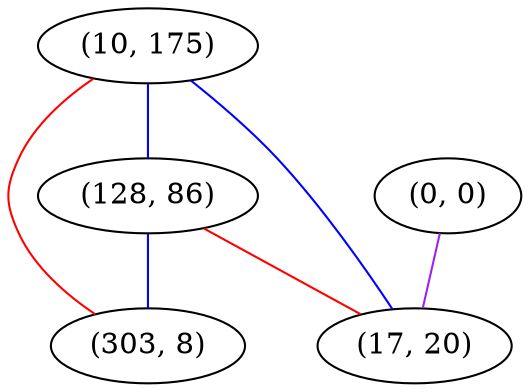 graph "" {
"(10, 175)";
"(128, 86)";
"(0, 0)";
"(303, 8)";
"(17, 20)";
"(10, 175)" -- "(128, 86)"  [color=blue, key=0, weight=3];
"(10, 175)" -- "(303, 8)"  [color=red, key=0, weight=1];
"(10, 175)" -- "(17, 20)"  [color=blue, key=0, weight=3];
"(128, 86)" -- "(303, 8)"  [color=blue, key=0, weight=3];
"(128, 86)" -- "(17, 20)"  [color=red, key=0, weight=1];
"(0, 0)" -- "(17, 20)"  [color=purple, key=0, weight=4];
}
